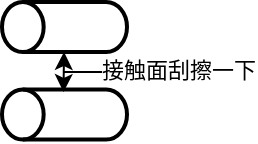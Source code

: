 <mxfile version="28.2.8">
  <diagram name="第 1 页" id="cVFDLbCRVNQiPuzMP4cQ">
    <mxGraphModel dx="786" dy="516" grid="1" gridSize="10" guides="1" tooltips="1" connect="1" arrows="1" fold="1" page="1" pageScale="1" pageWidth="827" pageHeight="1169" math="0" shadow="0">
      <root>
        <mxCell id="0" />
        <mxCell id="1" parent="0" />
        <mxCell id="4HmobH1H9FdqEO8on2ay-1" value="" style="strokeWidth=2;html=1;shape=mxgraph.flowchart.database;whiteSpace=wrap;rotation=-90;" vertex="1" parent="1">
          <mxGeometry x="308.75" y="176.25" width="25" height="62.5" as="geometry" />
        </mxCell>
        <mxCell id="4HmobH1H9FdqEO8on2ay-2" value="" style="strokeWidth=2;html=1;shape=mxgraph.flowchart.database;whiteSpace=wrap;rotation=-90;" vertex="1" parent="1">
          <mxGeometry x="308.75" y="220" width="25" height="62.5" as="geometry" />
        </mxCell>
        <mxCell id="4HmobH1H9FdqEO8on2ay-3" value="" style="endArrow=classic;startArrow=classic;html=1;rounded=0;" edge="1" parent="1">
          <mxGeometry width="50" height="50" relative="1" as="geometry">
            <mxPoint x="320.75" y="240" as="sourcePoint" />
            <mxPoint x="321" y="220" as="targetPoint" />
          </mxGeometry>
        </mxCell>
        <mxCell id="4HmobH1H9FdqEO8on2ay-4" value="" style="endArrow=none;html=1;rounded=0;" edge="1" parent="1">
          <mxGeometry width="50" height="50" relative="1" as="geometry">
            <mxPoint x="321" y="230" as="sourcePoint" />
            <mxPoint x="371" y="230" as="targetPoint" />
          </mxGeometry>
        </mxCell>
        <mxCell id="4HmobH1H9FdqEO8on2ay-5" value="接触面刮擦一下" style="edgeLabel;html=1;align=center;verticalAlign=middle;resizable=0;points=[];" vertex="1" connectable="0" parent="4HmobH1H9FdqEO8on2ay-4">
          <mxGeometry x="0.08" y="1" relative="1" as="geometry">
            <mxPoint x="30" as="offset" />
          </mxGeometry>
        </mxCell>
      </root>
    </mxGraphModel>
  </diagram>
</mxfile>
